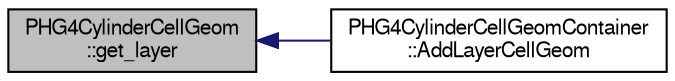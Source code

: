 digraph "PHG4CylinderCellGeom::get_layer"
{
  bgcolor="transparent";
  edge [fontname="FreeSans",fontsize="10",labelfontname="FreeSans",labelfontsize="10"];
  node [fontname="FreeSans",fontsize="10",shape=record];
  rankdir="LR";
  Node1 [label="PHG4CylinderCellGeom\l::get_layer",height=0.2,width=0.4,color="black", fillcolor="grey75", style="filled" fontcolor="black"];
  Node1 -> Node2 [dir="back",color="midnightblue",fontsize="10",style="solid",fontname="FreeSans"];
  Node2 [label="PHG4CylinderCellGeomContainer\l::AddLayerCellGeom",height=0.2,width=0.4,color="black",URL="$d2/ddb/classPHG4CylinderCellGeomContainer.html#ae05a30fa8b1b813a4f74da0598980a03"];
}
